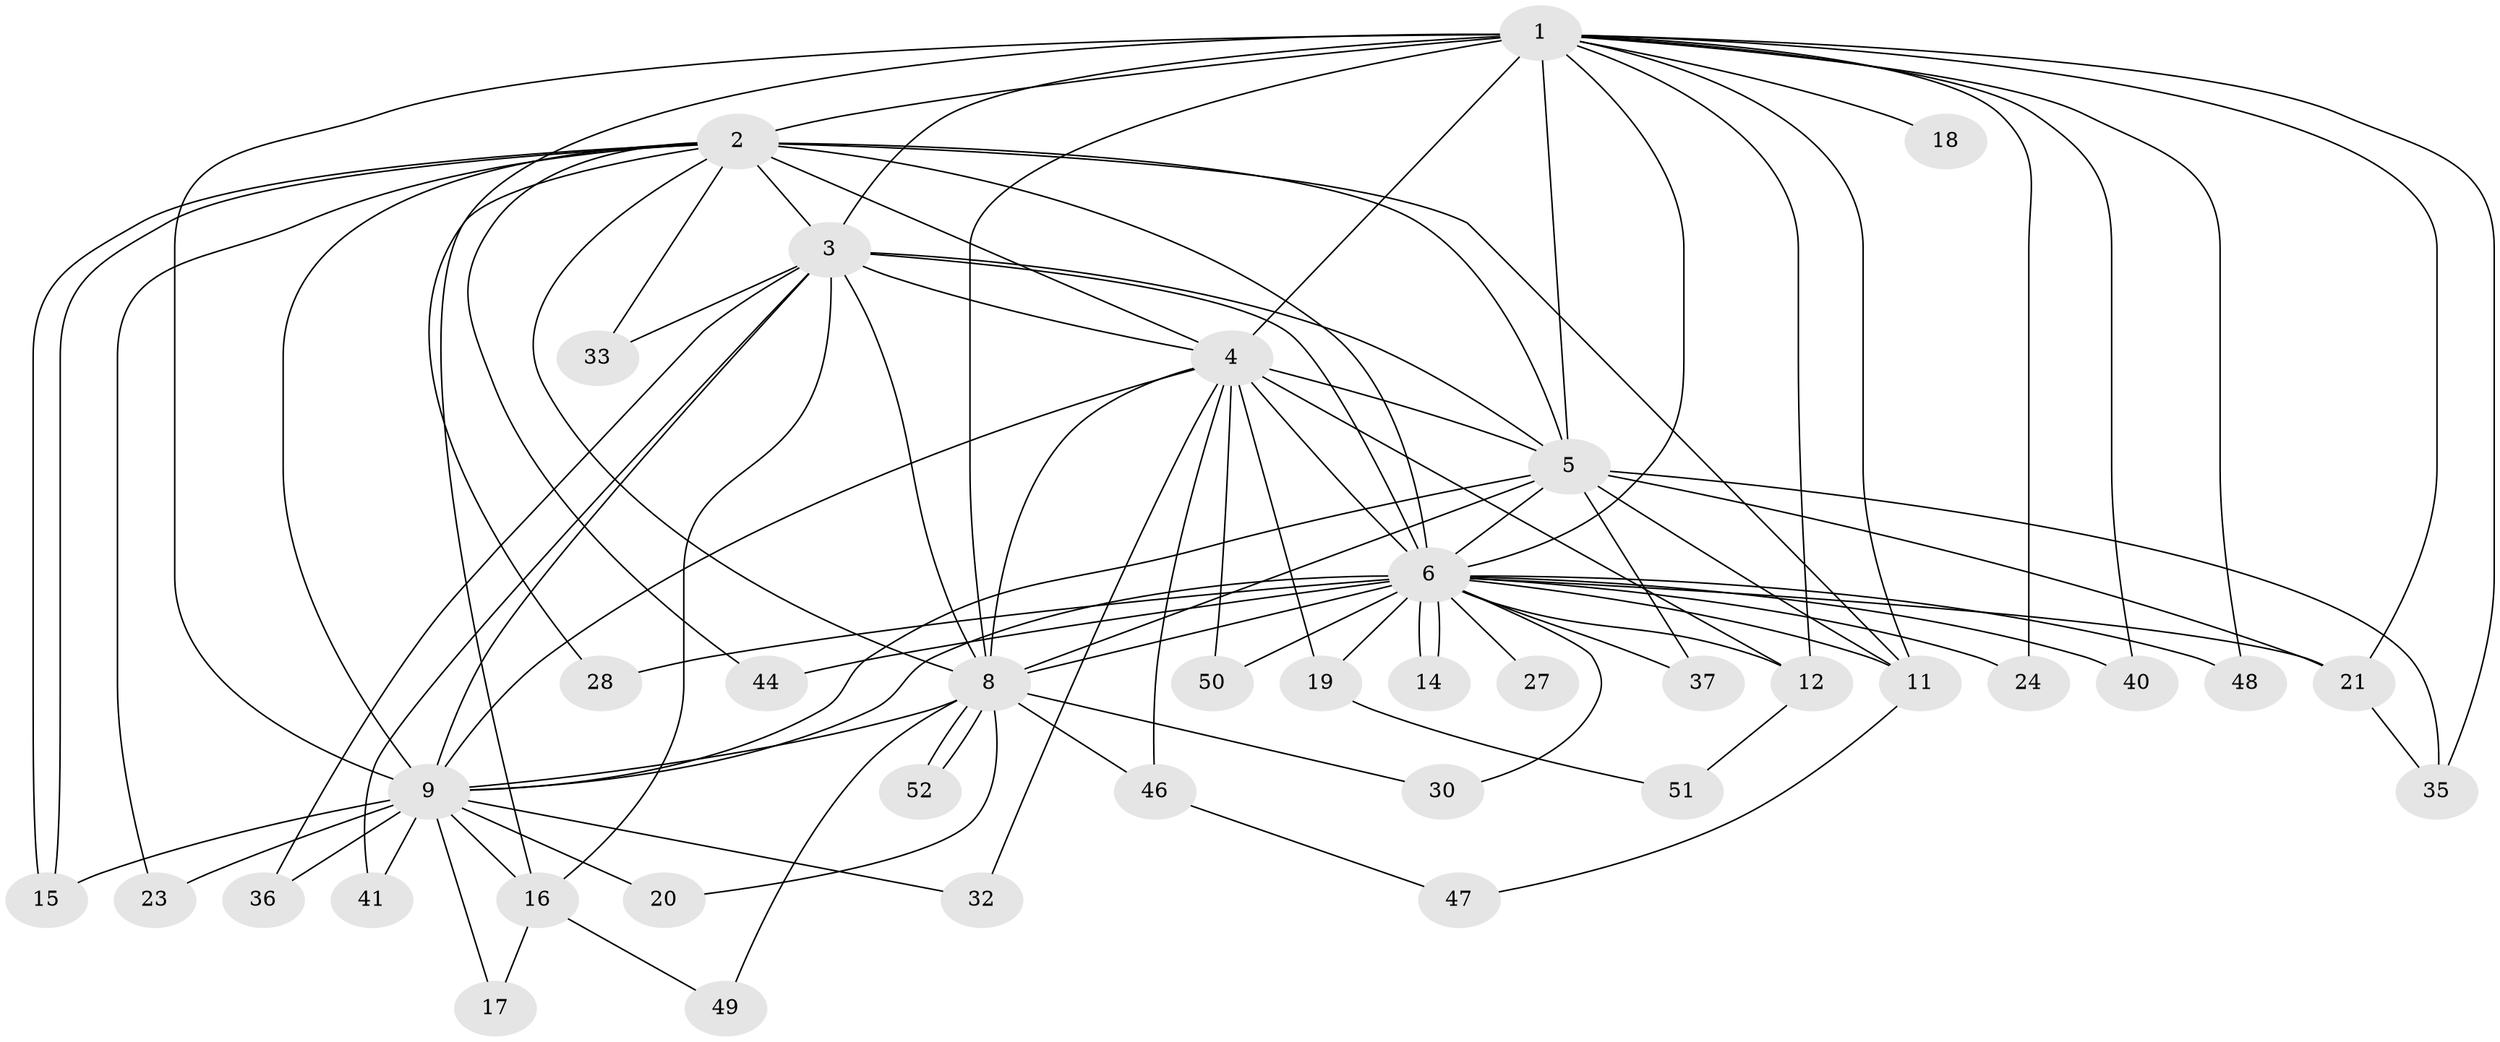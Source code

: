 // Generated by graph-tools (version 1.1) at 2025/51/02/27/25 19:51:43]
// undirected, 38 vertices, 93 edges
graph export_dot {
graph [start="1"]
  node [color=gray90,style=filled];
  1 [super="+10"];
  2 [super="+38"];
  3 [super="+42"];
  4 [super="+45"];
  5 [super="+31"];
  6 [super="+7"];
  8 [super="+34"];
  9 [super="+13"];
  11 [super="+25"];
  12 [super="+26"];
  14;
  15 [super="+29"];
  16 [super="+22"];
  17;
  18;
  19;
  20;
  21 [super="+43"];
  23;
  24;
  27;
  28;
  30;
  32;
  33;
  35 [super="+39"];
  36;
  37;
  40;
  41;
  44;
  46;
  47;
  48;
  49;
  50;
  51;
  52;
  1 -- 2 [weight=2];
  1 -- 3 [weight=3];
  1 -- 4 [weight=3];
  1 -- 5 [weight=2];
  1 -- 6 [weight=4];
  1 -- 8 [weight=3];
  1 -- 9 [weight=2];
  1 -- 11;
  1 -- 24;
  1 -- 40;
  1 -- 35;
  1 -- 12;
  1 -- 48;
  1 -- 16;
  1 -- 18;
  1 -- 21;
  2 -- 3;
  2 -- 4;
  2 -- 5;
  2 -- 6 [weight=3];
  2 -- 8;
  2 -- 9 [weight=2];
  2 -- 11;
  2 -- 15;
  2 -- 15;
  2 -- 23;
  2 -- 28;
  2 -- 33;
  2 -- 44;
  3 -- 4;
  3 -- 5;
  3 -- 6 [weight=2];
  3 -- 8;
  3 -- 9;
  3 -- 16;
  3 -- 33;
  3 -- 36;
  3 -- 41;
  4 -- 5;
  4 -- 6 [weight=2];
  4 -- 8;
  4 -- 9;
  4 -- 12;
  4 -- 19;
  4 -- 32;
  4 -- 46;
  4 -- 50;
  5 -- 6 [weight=2];
  5 -- 8;
  5 -- 9;
  5 -- 35;
  5 -- 37;
  5 -- 11;
  5 -- 21;
  6 -- 8 [weight=2];
  6 -- 9 [weight=2];
  6 -- 14;
  6 -- 14;
  6 -- 27 [weight=2];
  6 -- 28;
  6 -- 30;
  6 -- 50;
  6 -- 11;
  6 -- 12;
  6 -- 19;
  6 -- 21;
  6 -- 24;
  6 -- 37;
  6 -- 40;
  6 -- 44;
  6 -- 48;
  8 -- 9;
  8 -- 20;
  8 -- 30;
  8 -- 46;
  8 -- 49;
  8 -- 52;
  8 -- 52;
  9 -- 16;
  9 -- 17;
  9 -- 20;
  9 -- 23;
  9 -- 32;
  9 -- 36;
  9 -- 41;
  9 -- 15;
  11 -- 47;
  12 -- 51;
  16 -- 17;
  16 -- 49;
  19 -- 51;
  21 -- 35;
  46 -- 47;
}
